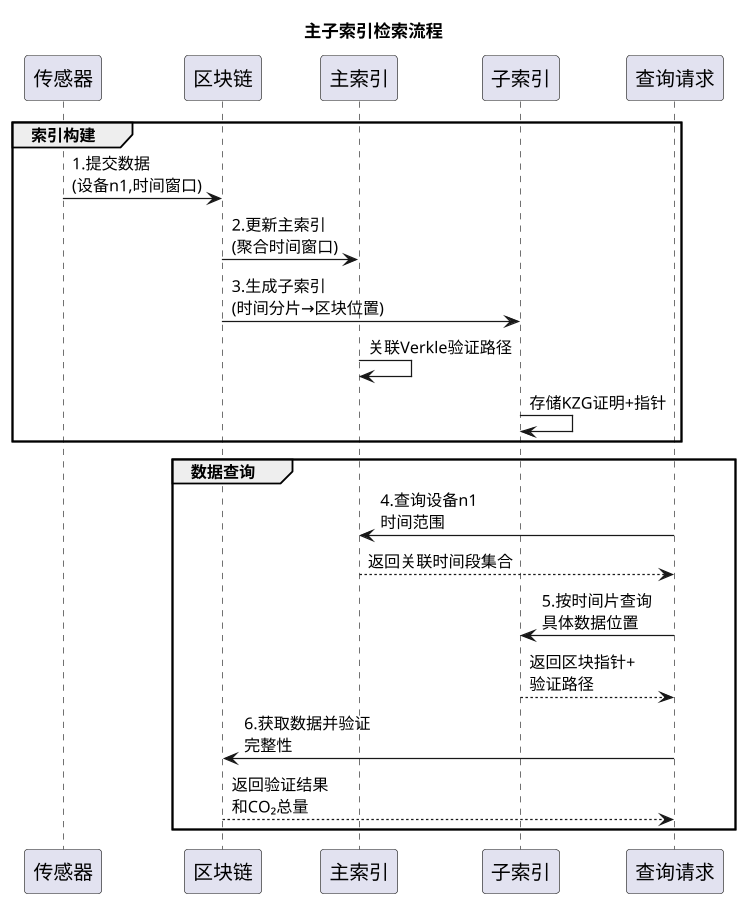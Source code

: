 @startuml
skinparam participantFontSize 16
scale 900 width 
scale 900 height

title 主子索引检索流程

participant 传感器 as S
participant 区块链 as BC
participant 主索引 as MainIdx
participant 子索引 as SubIdx
participant 查询请求 as Audit

group 索引构建
S -> BC: 1.提交数据\n(设备n1,时间窗口)
BC -> MainIdx: 2.更新主索引\n(聚合时间窗口)
BC -> SubIdx: 3.生成子索引\n(时间分片→区块位置)
MainIdx -> MainIdx: 关联Verkle验证路径
SubIdx -> SubIdx: 存储KZG证明+指针
end

group 数据查询
Audit -> MainIdx: 4.查询设备n1\n时间范围
MainIdx --> Audit: 返回关联时间段集合
Audit -> SubIdx: 5.按时间片查询\n具体数据位置
SubIdx --> Audit: 返回区块指针+\n验证路径
Audit -> BC: 6.获取数据并验证\n完整性
BC --> Audit: 返回验证结果\n和CO₂总量
end

@enduml